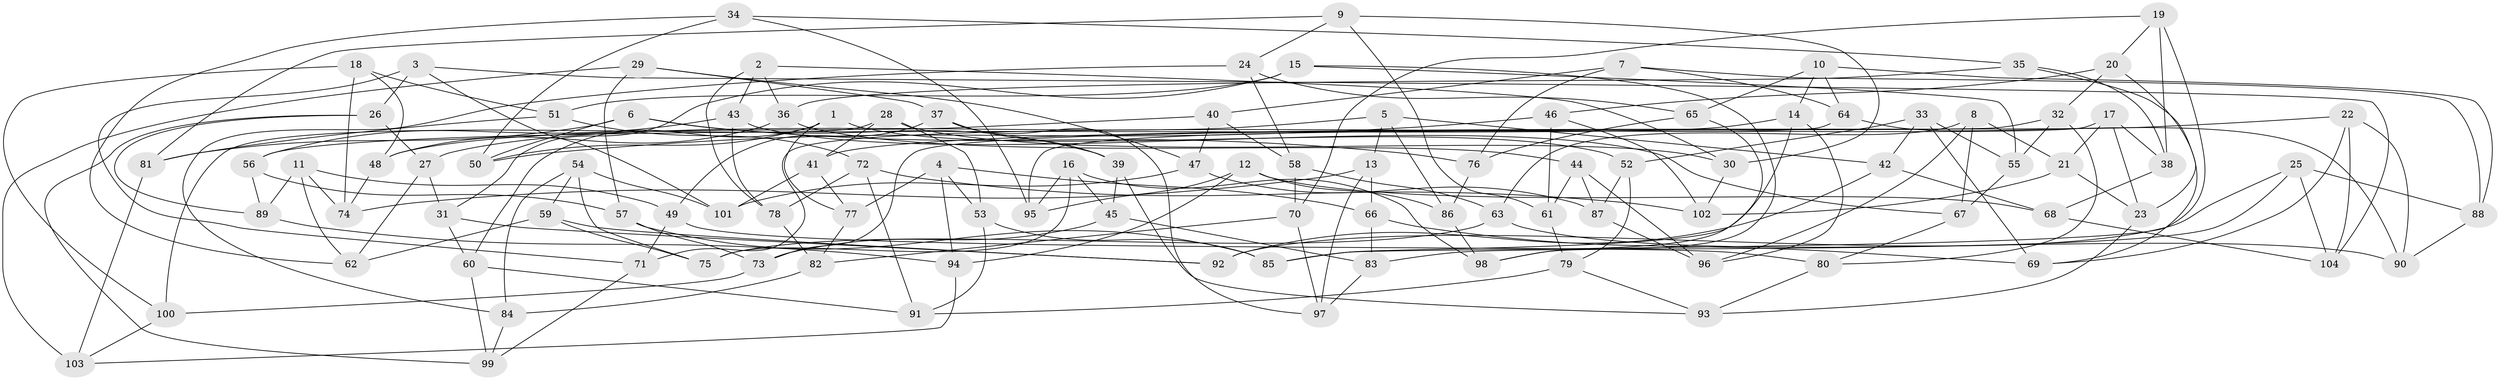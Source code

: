 // coarse degree distribution, {6: 0.639344262295082, 5: 0.06557377049180328, 4: 0.29508196721311475}
// Generated by graph-tools (version 1.1) at 2025/42/03/06/25 10:42:16]
// undirected, 104 vertices, 208 edges
graph export_dot {
graph [start="1"]
  node [color=gray90,style=filled];
  1;
  2;
  3;
  4;
  5;
  6;
  7;
  8;
  9;
  10;
  11;
  12;
  13;
  14;
  15;
  16;
  17;
  18;
  19;
  20;
  21;
  22;
  23;
  24;
  25;
  26;
  27;
  28;
  29;
  30;
  31;
  32;
  33;
  34;
  35;
  36;
  37;
  38;
  39;
  40;
  41;
  42;
  43;
  44;
  45;
  46;
  47;
  48;
  49;
  50;
  51;
  52;
  53;
  54;
  55;
  56;
  57;
  58;
  59;
  60;
  61;
  62;
  63;
  64;
  65;
  66;
  67;
  68;
  69;
  70;
  71;
  72;
  73;
  74;
  75;
  76;
  77;
  78;
  79;
  80;
  81;
  82;
  83;
  84;
  85;
  86;
  87;
  88;
  89;
  90;
  91;
  92;
  93;
  94;
  95;
  96;
  97;
  98;
  99;
  100;
  101;
  102;
  103;
  104;
  1 -- 60;
  1 -- 50;
  1 -- 77;
  1 -- 52;
  2 -- 43;
  2 -- 30;
  2 -- 36;
  2 -- 78;
  3 -- 104;
  3 -- 26;
  3 -- 101;
  3 -- 71;
  4 -- 66;
  4 -- 53;
  4 -- 94;
  4 -- 77;
  5 -- 27;
  5 -- 42;
  5 -- 13;
  5 -- 86;
  6 -- 81;
  6 -- 76;
  6 -- 50;
  6 -- 39;
  7 -- 64;
  7 -- 88;
  7 -- 76;
  7 -- 40;
  8 -- 21;
  8 -- 67;
  8 -- 96;
  8 -- 63;
  9 -- 61;
  9 -- 81;
  9 -- 24;
  9 -- 30;
  10 -- 65;
  10 -- 88;
  10 -- 64;
  10 -- 14;
  11 -- 74;
  11 -- 49;
  11 -- 62;
  11 -- 89;
  12 -- 68;
  12 -- 86;
  12 -- 95;
  12 -- 94;
  13 -- 97;
  13 -- 66;
  13 -- 74;
  14 -- 56;
  14 -- 85;
  14 -- 96;
  15 -- 98;
  15 -- 55;
  15 -- 31;
  15 -- 51;
  16 -- 75;
  16 -- 95;
  16 -- 45;
  16 -- 98;
  17 -- 21;
  17 -- 23;
  17 -- 95;
  17 -- 38;
  18 -- 74;
  18 -- 48;
  18 -- 51;
  18 -- 100;
  19 -- 38;
  19 -- 85;
  19 -- 20;
  19 -- 70;
  20 -- 46;
  20 -- 23;
  20 -- 32;
  21 -- 102;
  21 -- 23;
  22 -- 90;
  22 -- 104;
  22 -- 69;
  22 -- 41;
  23 -- 93;
  24 -- 65;
  24 -- 84;
  24 -- 58;
  25 -- 88;
  25 -- 83;
  25 -- 92;
  25 -- 104;
  26 -- 27;
  26 -- 99;
  26 -- 89;
  27 -- 31;
  27 -- 62;
  28 -- 30;
  28 -- 100;
  28 -- 53;
  28 -- 41;
  29 -- 47;
  29 -- 103;
  29 -- 37;
  29 -- 57;
  30 -- 102;
  31 -- 60;
  31 -- 92;
  32 -- 73;
  32 -- 55;
  32 -- 80;
  33 -- 69;
  33 -- 55;
  33 -- 42;
  33 -- 52;
  34 -- 50;
  34 -- 62;
  34 -- 95;
  34 -- 35;
  35 -- 38;
  35 -- 36;
  35 -- 69;
  36 -- 48;
  36 -- 44;
  37 -- 49;
  37 -- 97;
  37 -- 39;
  38 -- 68;
  39 -- 45;
  39 -- 93;
  40 -- 48;
  40 -- 47;
  40 -- 58;
  41 -- 101;
  41 -- 77;
  42 -- 92;
  42 -- 68;
  43 -- 78;
  43 -- 56;
  43 -- 67;
  44 -- 96;
  44 -- 87;
  44 -- 61;
  45 -- 73;
  45 -- 83;
  46 -- 102;
  46 -- 61;
  46 -- 50;
  47 -- 101;
  47 -- 87;
  48 -- 74;
  49 -- 80;
  49 -- 71;
  51 -- 81;
  51 -- 72;
  52 -- 87;
  52 -- 79;
  53 -- 85;
  53 -- 91;
  54 -- 101;
  54 -- 75;
  54 -- 84;
  54 -- 59;
  55 -- 67;
  56 -- 57;
  56 -- 89;
  57 -- 73;
  57 -- 85;
  58 -- 70;
  58 -- 63;
  59 -- 92;
  59 -- 75;
  59 -- 62;
  60 -- 91;
  60 -- 99;
  61 -- 79;
  63 -- 90;
  63 -- 75;
  64 -- 71;
  64 -- 90;
  65 -- 76;
  65 -- 98;
  66 -- 83;
  66 -- 69;
  67 -- 80;
  68 -- 104;
  70 -- 82;
  70 -- 97;
  71 -- 99;
  72 -- 91;
  72 -- 78;
  72 -- 102;
  73 -- 100;
  76 -- 86;
  77 -- 82;
  78 -- 82;
  79 -- 91;
  79 -- 93;
  80 -- 93;
  81 -- 103;
  82 -- 84;
  83 -- 97;
  84 -- 99;
  86 -- 98;
  87 -- 96;
  88 -- 90;
  89 -- 94;
  94 -- 103;
  100 -- 103;
}
